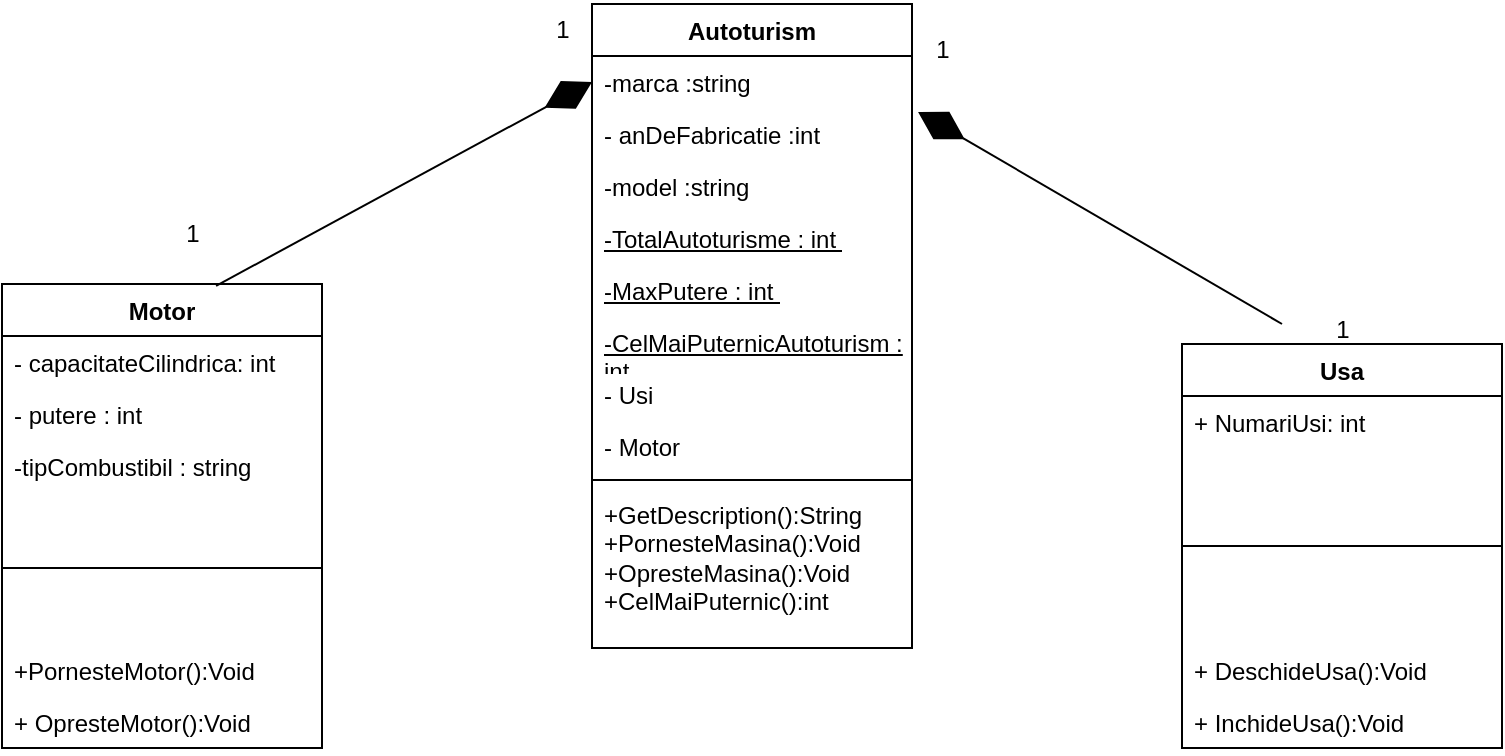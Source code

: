 <mxfile version="21.6.8" type="device">
  <diagram name="Page-1" id="c4acf3e9-155e-7222-9cf6-157b1a14988f">
    <mxGraphModel dx="1434" dy="820" grid="1" gridSize="10" guides="1" tooltips="1" connect="1" arrows="1" fold="1" page="1" pageScale="1" pageWidth="850" pageHeight="1100" background="none" math="0" shadow="0">
      <root>
        <mxCell id="0" />
        <mxCell id="1" parent="0" />
        <mxCell id="t5RTrqcYdYpfxmFlwb3u-1" value="Autoturism" style="swimlane;fontStyle=1;align=center;verticalAlign=top;childLayout=stackLayout;horizontal=1;startSize=26;horizontalStack=0;resizeParent=1;resizeParentMax=0;resizeLast=0;collapsible=1;marginBottom=0;whiteSpace=wrap;html=1;" parent="1" vertex="1">
          <mxGeometry x="345" y="120" width="160" height="322" as="geometry" />
        </mxCell>
        <mxCell id="t5RTrqcYdYpfxmFlwb3u-2" value="-marca :string" style="text;strokeColor=none;fillColor=none;align=left;verticalAlign=top;spacingLeft=4;spacingRight=4;overflow=hidden;rotatable=0;points=[[0,0.5],[1,0.5]];portConstraint=eastwest;whiteSpace=wrap;html=1;" parent="t5RTrqcYdYpfxmFlwb3u-1" vertex="1">
          <mxGeometry y="26" width="160" height="26" as="geometry" />
        </mxCell>
        <mxCell id="t5RTrqcYdYpfxmFlwb3u-21" value="- anDeFabricatie :int" style="text;strokeColor=none;fillColor=none;align=left;verticalAlign=top;spacingLeft=4;spacingRight=4;overflow=hidden;rotatable=0;points=[[0,0.5],[1,0.5]];portConstraint=eastwest;whiteSpace=wrap;html=1;" parent="t5RTrqcYdYpfxmFlwb3u-1" vertex="1">
          <mxGeometry y="52" width="160" height="26" as="geometry" />
        </mxCell>
        <mxCell id="L7tXv26lwD-zpTpfDx7a-2" value="-model :string" style="text;strokeColor=none;fillColor=none;align=left;verticalAlign=top;spacingLeft=4;spacingRight=4;overflow=hidden;rotatable=0;points=[[0,0.5],[1,0.5]];portConstraint=eastwest;whiteSpace=wrap;html=1;" parent="t5RTrqcYdYpfxmFlwb3u-1" vertex="1">
          <mxGeometry y="78" width="160" height="26" as="geometry" />
        </mxCell>
        <mxCell id="oTzMdko7eZL8OAxR0sP_-1" value="&lt;u&gt;-TotalAutoturisme : int&amp;nbsp;&lt;/u&gt;" style="text;strokeColor=none;fillColor=none;align=left;verticalAlign=top;spacingLeft=4;spacingRight=4;overflow=hidden;rotatable=0;points=[[0,0.5],[1,0.5]];portConstraint=eastwest;whiteSpace=wrap;html=1;" parent="t5RTrqcYdYpfxmFlwb3u-1" vertex="1">
          <mxGeometry y="104" width="160" height="26" as="geometry" />
        </mxCell>
        <mxCell id="oTzMdko7eZL8OAxR0sP_-3" value="&lt;u&gt;-MaxPutere : int&amp;nbsp;&lt;/u&gt;" style="text;strokeColor=none;fillColor=none;align=left;verticalAlign=top;spacingLeft=4;spacingRight=4;overflow=hidden;rotatable=0;points=[[0,0.5],[1,0.5]];portConstraint=eastwest;whiteSpace=wrap;html=1;" parent="t5RTrqcYdYpfxmFlwb3u-1" vertex="1">
          <mxGeometry y="130" width="160" height="26" as="geometry" />
        </mxCell>
        <mxCell id="oTzMdko7eZL8OAxR0sP_-2" value="&lt;u&gt;-CelMaiPuternicAutoturism&amp;nbsp;: int&amp;nbsp;&lt;/u&gt;" style="text;strokeColor=none;fillColor=none;align=left;verticalAlign=top;spacingLeft=4;spacingRight=4;overflow=hidden;rotatable=0;points=[[0,0.5],[1,0.5]];portConstraint=eastwest;whiteSpace=wrap;html=1;" parent="t5RTrqcYdYpfxmFlwb3u-1" vertex="1">
          <mxGeometry y="156" width="160" height="26" as="geometry" />
        </mxCell>
        <mxCell id="L7tXv26lwD-zpTpfDx7a-3" value="- Usi" style="text;strokeColor=none;fillColor=none;align=left;verticalAlign=top;spacingLeft=4;spacingRight=4;overflow=hidden;rotatable=0;points=[[0,0.5],[1,0.5]];portConstraint=eastwest;whiteSpace=wrap;html=1;" parent="t5RTrqcYdYpfxmFlwb3u-1" vertex="1">
          <mxGeometry y="182" width="160" height="26" as="geometry" />
        </mxCell>
        <mxCell id="L7tXv26lwD-zpTpfDx7a-4" value="- Motor" style="text;strokeColor=none;fillColor=none;align=left;verticalAlign=top;spacingLeft=4;spacingRight=4;overflow=hidden;rotatable=0;points=[[0,0.5],[1,0.5]];portConstraint=eastwest;whiteSpace=wrap;html=1;" parent="t5RTrqcYdYpfxmFlwb3u-1" vertex="1">
          <mxGeometry y="208" width="160" height="26" as="geometry" />
        </mxCell>
        <mxCell id="t5RTrqcYdYpfxmFlwb3u-3" value="" style="line;strokeWidth=1;fillColor=none;align=left;verticalAlign=middle;spacingTop=-1;spacingLeft=3;spacingRight=3;rotatable=0;labelPosition=right;points=[];portConstraint=eastwest;strokeColor=inherit;" parent="t5RTrqcYdYpfxmFlwb3u-1" vertex="1">
          <mxGeometry y="234" width="160" height="8" as="geometry" />
        </mxCell>
        <mxCell id="t5RTrqcYdYpfxmFlwb3u-4" value="+GetDescription():String&lt;br&gt;+PornesteMasina():Void&lt;br&gt;+OpresteMasina():Void&lt;br&gt;+CelMaiPuternic():int" style="text;strokeColor=none;fillColor=none;align=left;verticalAlign=top;spacingLeft=4;spacingRight=4;overflow=hidden;rotatable=0;points=[[0,0.5],[1,0.5]];portConstraint=eastwest;whiteSpace=wrap;html=1;" parent="t5RTrqcYdYpfxmFlwb3u-1" vertex="1">
          <mxGeometry y="242" width="160" height="80" as="geometry" />
        </mxCell>
        <mxCell id="t5RTrqcYdYpfxmFlwb3u-5" value="Motor" style="swimlane;fontStyle=1;align=center;verticalAlign=top;childLayout=stackLayout;horizontal=1;startSize=26;horizontalStack=0;resizeParent=1;resizeParentMax=0;resizeLast=0;collapsible=1;marginBottom=0;whiteSpace=wrap;html=1;" parent="1" vertex="1">
          <mxGeometry x="50" y="260" width="160" height="232" as="geometry" />
        </mxCell>
        <mxCell id="t5RTrqcYdYpfxmFlwb3u-35" value="- capacitateCilindrica: int" style="text;strokeColor=none;fillColor=none;align=left;verticalAlign=top;spacingLeft=4;spacingRight=4;overflow=hidden;rotatable=0;points=[[0,0.5],[1,0.5]];portConstraint=eastwest;whiteSpace=wrap;html=1;" parent="t5RTrqcYdYpfxmFlwb3u-5" vertex="1">
          <mxGeometry y="26" width="160" height="26" as="geometry" />
        </mxCell>
        <mxCell id="t5RTrqcYdYpfxmFlwb3u-33" value="- putere : int&amp;nbsp;" style="text;strokeColor=none;fillColor=none;align=left;verticalAlign=top;spacingLeft=4;spacingRight=4;overflow=hidden;rotatable=0;points=[[0,0.5],[1,0.5]];portConstraint=eastwest;whiteSpace=wrap;html=1;" parent="t5RTrqcYdYpfxmFlwb3u-5" vertex="1">
          <mxGeometry y="52" width="160" height="26" as="geometry" />
        </mxCell>
        <mxCell id="t5RTrqcYdYpfxmFlwb3u-22" value="-tipCombustibil : string" style="text;strokeColor=none;fillColor=none;align=left;verticalAlign=top;spacingLeft=4;spacingRight=4;overflow=hidden;rotatable=0;points=[[0,0.5],[1,0.5]];portConstraint=eastwest;whiteSpace=wrap;html=1;" parent="t5RTrqcYdYpfxmFlwb3u-5" vertex="1">
          <mxGeometry y="78" width="160" height="26" as="geometry" />
        </mxCell>
        <mxCell id="t5RTrqcYdYpfxmFlwb3u-7" value="" style="line;strokeWidth=1;fillColor=none;align=left;verticalAlign=middle;spacingTop=-1;spacingLeft=3;spacingRight=3;rotatable=0;labelPosition=right;points=[];portConstraint=eastwest;strokeColor=inherit;" parent="t5RTrqcYdYpfxmFlwb3u-5" vertex="1">
          <mxGeometry y="104" width="160" height="76" as="geometry" />
        </mxCell>
        <mxCell id="L7tXv26lwD-zpTpfDx7a-16" value="+PornesteMotor():Void" style="text;strokeColor=none;fillColor=none;align=left;verticalAlign=top;spacingLeft=4;spacingRight=4;overflow=hidden;rotatable=0;points=[[0,0.5],[1,0.5]];portConstraint=eastwest;whiteSpace=wrap;html=1;" parent="t5RTrqcYdYpfxmFlwb3u-5" vertex="1">
          <mxGeometry y="180" width="160" height="26" as="geometry" />
        </mxCell>
        <mxCell id="L7tXv26lwD-zpTpfDx7a-14" value="+ OpresteMotor():Void" style="text;strokeColor=none;fillColor=none;align=left;verticalAlign=top;spacingLeft=4;spacingRight=4;overflow=hidden;rotatable=0;points=[[0,0.5],[1,0.5]];portConstraint=eastwest;whiteSpace=wrap;html=1;" parent="t5RTrqcYdYpfxmFlwb3u-5" vertex="1">
          <mxGeometry y="206" width="160" height="26" as="geometry" />
        </mxCell>
        <mxCell id="t5RTrqcYdYpfxmFlwb3u-9" value="Usa" style="swimlane;fontStyle=1;align=center;verticalAlign=top;childLayout=stackLayout;horizontal=1;startSize=26;horizontalStack=0;resizeParent=1;resizeParentMax=0;resizeLast=0;collapsible=1;marginBottom=0;whiteSpace=wrap;html=1;" parent="1" vertex="1">
          <mxGeometry x="640" y="290" width="160" height="202" as="geometry" />
        </mxCell>
        <mxCell id="t5RTrqcYdYpfxmFlwb3u-10" value="+ NumariUsi: int" style="text;strokeColor=none;fillColor=none;align=left;verticalAlign=top;spacingLeft=4;spacingRight=4;overflow=hidden;rotatable=0;points=[[0,0.5],[1,0.5]];portConstraint=eastwest;whiteSpace=wrap;html=1;" parent="t5RTrqcYdYpfxmFlwb3u-9" vertex="1">
          <mxGeometry y="26" width="160" height="26" as="geometry" />
        </mxCell>
        <mxCell id="t5RTrqcYdYpfxmFlwb3u-11" value="" style="line;strokeWidth=1;fillColor=none;align=left;verticalAlign=middle;spacingTop=-1;spacingLeft=3;spacingRight=3;rotatable=0;labelPosition=right;points=[];portConstraint=eastwest;strokeColor=inherit;" parent="t5RTrqcYdYpfxmFlwb3u-9" vertex="1">
          <mxGeometry y="52" width="160" height="98" as="geometry" />
        </mxCell>
        <mxCell id="L7tXv26lwD-zpTpfDx7a-20" value="+ DeschideUsa():Void" style="text;strokeColor=none;fillColor=none;align=left;verticalAlign=top;spacingLeft=4;spacingRight=4;overflow=hidden;rotatable=0;points=[[0,0.5],[1,0.5]];portConstraint=eastwest;whiteSpace=wrap;html=1;" parent="t5RTrqcYdYpfxmFlwb3u-9" vertex="1">
          <mxGeometry y="150" width="160" height="26" as="geometry" />
        </mxCell>
        <mxCell id="L7tXv26lwD-zpTpfDx7a-19" value="+ InchideUsa():Void" style="text;strokeColor=none;fillColor=none;align=left;verticalAlign=top;spacingLeft=4;spacingRight=4;overflow=hidden;rotatable=0;points=[[0,0.5],[1,0.5]];portConstraint=eastwest;whiteSpace=wrap;html=1;" parent="t5RTrqcYdYpfxmFlwb3u-9" vertex="1">
          <mxGeometry y="176" width="160" height="26" as="geometry" />
        </mxCell>
        <mxCell id="L7tXv26lwD-zpTpfDx7a-5" value="" style="endArrow=diamondThin;endFill=1;endSize=24;html=1;rounded=0;entryX=0;entryY=0.5;entryDx=0;entryDy=0;exitX=0.669;exitY=0.004;exitDx=0;exitDy=0;exitPerimeter=0;" parent="1" source="t5RTrqcYdYpfxmFlwb3u-5" target="t5RTrqcYdYpfxmFlwb3u-2" edge="1">
          <mxGeometry width="160" relative="1" as="geometry">
            <mxPoint x="285.96" y="49.998" as="sourcePoint" />
            <mxPoint x="70" y="171" as="targetPoint" />
          </mxGeometry>
        </mxCell>
        <mxCell id="L7tXv26lwD-zpTpfDx7a-6" value="" style="endArrow=diamondThin;endFill=1;endSize=24;html=1;rounded=0;entryX=1.019;entryY=0.077;entryDx=0;entryDy=0;entryPerimeter=0;" parent="1" target="t5RTrqcYdYpfxmFlwb3u-21" edge="1">
          <mxGeometry width="160" relative="1" as="geometry">
            <mxPoint x="690" y="280" as="sourcePoint" />
            <mxPoint x="770.04" y="250.0" as="targetPoint" />
          </mxGeometry>
        </mxCell>
        <mxCell id="L7tXv26lwD-zpTpfDx7a-7" value="1" style="text;html=1;align=center;verticalAlign=middle;resizable=0;points=[];autosize=1;strokeColor=none;fillColor=none;" parent="1" vertex="1">
          <mxGeometry x="315" y="118" width="30" height="30" as="geometry" />
        </mxCell>
        <mxCell id="L7tXv26lwD-zpTpfDx7a-8" value="1" style="text;html=1;align=center;verticalAlign=middle;resizable=0;points=[];autosize=1;strokeColor=none;fillColor=none;" parent="1" vertex="1">
          <mxGeometry x="130" y="220" width="30" height="30" as="geometry" />
        </mxCell>
        <mxCell id="L7tXv26lwD-zpTpfDx7a-9" value="1" style="text;html=1;align=center;verticalAlign=middle;resizable=0;points=[];autosize=1;strokeColor=none;fillColor=none;" parent="1" vertex="1">
          <mxGeometry x="505" y="128" width="30" height="30" as="geometry" />
        </mxCell>
        <mxCell id="L7tXv26lwD-zpTpfDx7a-10" value="1" style="text;html=1;align=center;verticalAlign=middle;resizable=0;points=[];autosize=1;strokeColor=none;fillColor=none;" parent="1" vertex="1">
          <mxGeometry x="705" y="268" width="30" height="30" as="geometry" />
        </mxCell>
      </root>
    </mxGraphModel>
  </diagram>
</mxfile>
